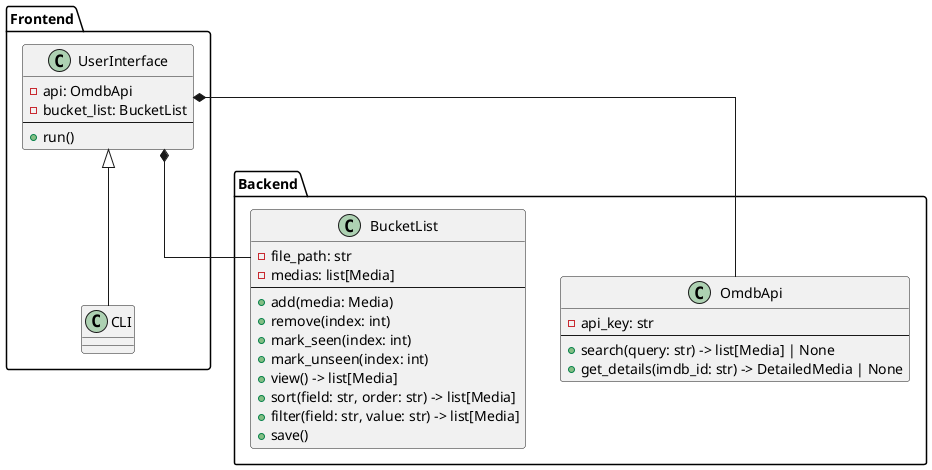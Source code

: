 @startuml diagram

skinparam linetype ortho

package Backend {
    class OmdbApi {
        -api_key: str
        --
        +search(query: str) -> list[Media] | None
        +get_details(imdb_id: str) -> DetailedMedia | None
    }

    class BucketList {
        -file_path: str
        -medias: list[Media]
        --
        +add(media: Media)
        +remove(index: int)
        +mark_seen(index: int)
        +mark_unseen(index: int)
        +view() -> list[Media]
        +sort(field: str, order: str) -> list[Media]
        +filter(field: str, value: str) -> list[Media]
        +save()
    }
}

package Frontend {
    class UserInterface {
        -api: OmdbApi
        -bucket_list: BucketList
        --
        +run()
    }

    class CLI extends UserInterface

    UserInterface *-- OmdbApi
    UserInterface *-- BucketList
}

@enduml
